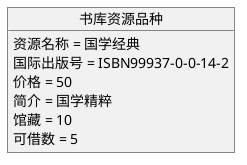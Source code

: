 @startuml
object 书库资源品种{
    资源名称 = 国学经典
    国际出版号 = ISBN99937-0-0-14-2
    价格 = 50
    简介 = 国学精粹
    馆藏 = 10
    可借数 = 5
}
@enduml